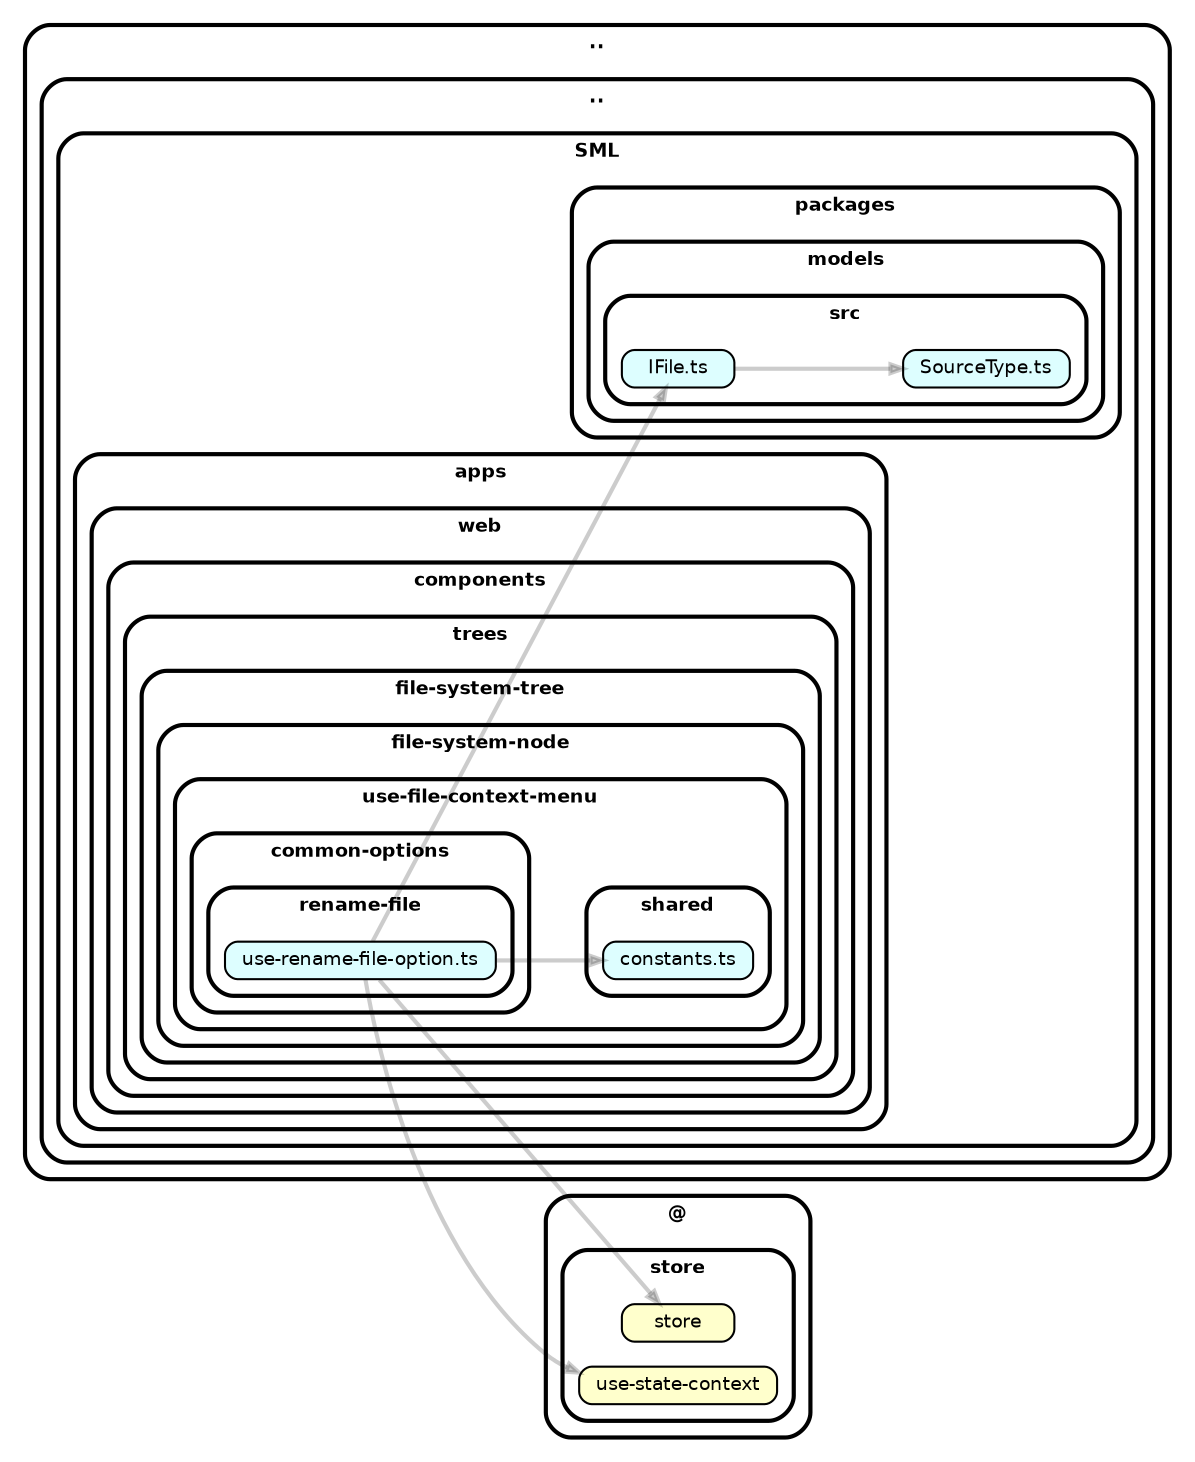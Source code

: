 strict digraph "dependency-cruiser output"{
    rankdir="LR" splines="true" overlap="false" nodesep="0.16" ranksep="0.18" fontname="Helvetica-bold" fontsize="9" style="rounded,bold,filled" fillcolor="#ffffff" compound="true"
    node [shape="box" style="rounded, filled" height="0.2" color="black" fillcolor="#ffffcc" fontcolor="black" fontname="Helvetica" fontsize="9"]
    edge [arrowhead="normal" arrowsize="0.6" penwidth="2.0" color="#00000033" fontname="Helvetica" fontsize="9"]

    subgraph "cluster_.." {label=".." subgraph "cluster_../.." {label=".." subgraph "cluster_../../SML" {label="SML" subgraph "cluster_../../SML/apps" {label="apps" subgraph "cluster_../../SML/apps/web" {label="web" subgraph "cluster_../../SML/apps/web/components" {label="components" subgraph "cluster_../../SML/apps/web/components/trees" {label="trees" subgraph "cluster_../../SML/apps/web/components/trees/file-system-tree" {label="file-system-tree" subgraph "cluster_../../SML/apps/web/components/trees/file-system-tree/file-system-node" {label="file-system-node" subgraph "cluster_../../SML/apps/web/components/trees/file-system-tree/file-system-node/use-file-context-menu" {label="use-file-context-menu" subgraph "cluster_../../SML/apps/web/components/trees/file-system-tree/file-system-node/use-file-context-menu/common-options" {label="common-options" subgraph "cluster_../../SML/apps/web/components/trees/file-system-tree/file-system-node/use-file-context-menu/common-options/rename-file" {label="rename-file" "../../SML/apps/web/components/trees/file-system-tree/file-system-node/use-file-context-menu/common-options/rename-file/use-rename-file-option.ts" [label=<use-rename-file-option.ts> tooltip="use-rename-file-option.ts" URL="../../SML/apps/web/components/trees/file-system-tree/file-system-node/use-file-context-menu/common-options/rename-file/use-rename-file-option.ts" fillcolor="#ddfeff"] } } } } } } } } } } } }
    "../../SML/apps/web/components/trees/file-system-tree/file-system-node/use-file-context-menu/common-options/rename-file/use-rename-file-option.ts" -> "../../SML/apps/web/components/trees/file-system-tree/file-system-node/use-file-context-menu/shared/constants.ts"
    "../../SML/apps/web/components/trees/file-system-tree/file-system-node/use-file-context-menu/common-options/rename-file/use-rename-file-option.ts" -> "../../SML/packages/models/src/IFile.ts"
    "../../SML/apps/web/components/trees/file-system-tree/file-system-node/use-file-context-menu/common-options/rename-file/use-rename-file-option.ts" -> "@/store/store"
    "../../SML/apps/web/components/trees/file-system-tree/file-system-node/use-file-context-menu/common-options/rename-file/use-rename-file-option.ts" -> "@/store/use-state-context"
    subgraph "cluster_.." {label=".." subgraph "cluster_../.." {label=".." subgraph "cluster_../../SML" {label="SML" subgraph "cluster_../../SML/apps" {label="apps" subgraph "cluster_../../SML/apps/web" {label="web" subgraph "cluster_../../SML/apps/web/components" {label="components" subgraph "cluster_../../SML/apps/web/components/trees" {label="trees" subgraph "cluster_../../SML/apps/web/components/trees/file-system-tree" {label="file-system-tree" subgraph "cluster_../../SML/apps/web/components/trees/file-system-tree/file-system-node" {label="file-system-node" subgraph "cluster_../../SML/apps/web/components/trees/file-system-tree/file-system-node/use-file-context-menu" {label="use-file-context-menu" subgraph "cluster_../../SML/apps/web/components/trees/file-system-tree/file-system-node/use-file-context-menu/shared" {label="shared" "../../SML/apps/web/components/trees/file-system-tree/file-system-node/use-file-context-menu/shared/constants.ts" [label=<constants.ts> tooltip="constants.ts" URL="../../SML/apps/web/components/trees/file-system-tree/file-system-node/use-file-context-menu/shared/constants.ts" fillcolor="#ddfeff"] } } } } } } } } } } }
    subgraph "cluster_.." {label=".." subgraph "cluster_../.." {label=".." subgraph "cluster_../../SML" {label="SML" subgraph "cluster_../../SML/packages" {label="packages" subgraph "cluster_../../SML/packages/models" {label="models" subgraph "cluster_../../SML/packages/models/src" {label="src" "../../SML/packages/models/src/IFile.ts" [label=<IFile.ts> tooltip="IFile.ts" URL="../../SML/packages/models/src/IFile.ts" fillcolor="#ddfeff"] } } } } } }
    "../../SML/packages/models/src/IFile.ts" -> "../../SML/packages/models/src/SourceType.ts"
    subgraph "cluster_.." {label=".." subgraph "cluster_../.." {label=".." subgraph "cluster_../../SML" {label="SML" subgraph "cluster_../../SML/packages" {label="packages" subgraph "cluster_../../SML/packages/models" {label="models" subgraph "cluster_../../SML/packages/models/src" {label="src" "../../SML/packages/models/src/SourceType.ts" [label=<SourceType.ts> tooltip="SourceType.ts" URL="../../SML/packages/models/src/SourceType.ts" fillcolor="#ddfeff"] } } } } } }
    subgraph "cluster_@" {label="@" subgraph "cluster_@/store" {label="store" "@/store/store" [label=<store> tooltip="store" ] } }
    subgraph "cluster_@" {label="@" subgraph "cluster_@/store" {label="store" "@/store/use-state-context" [label=<use-state-context> tooltip="use-state-context" ] } }
}
